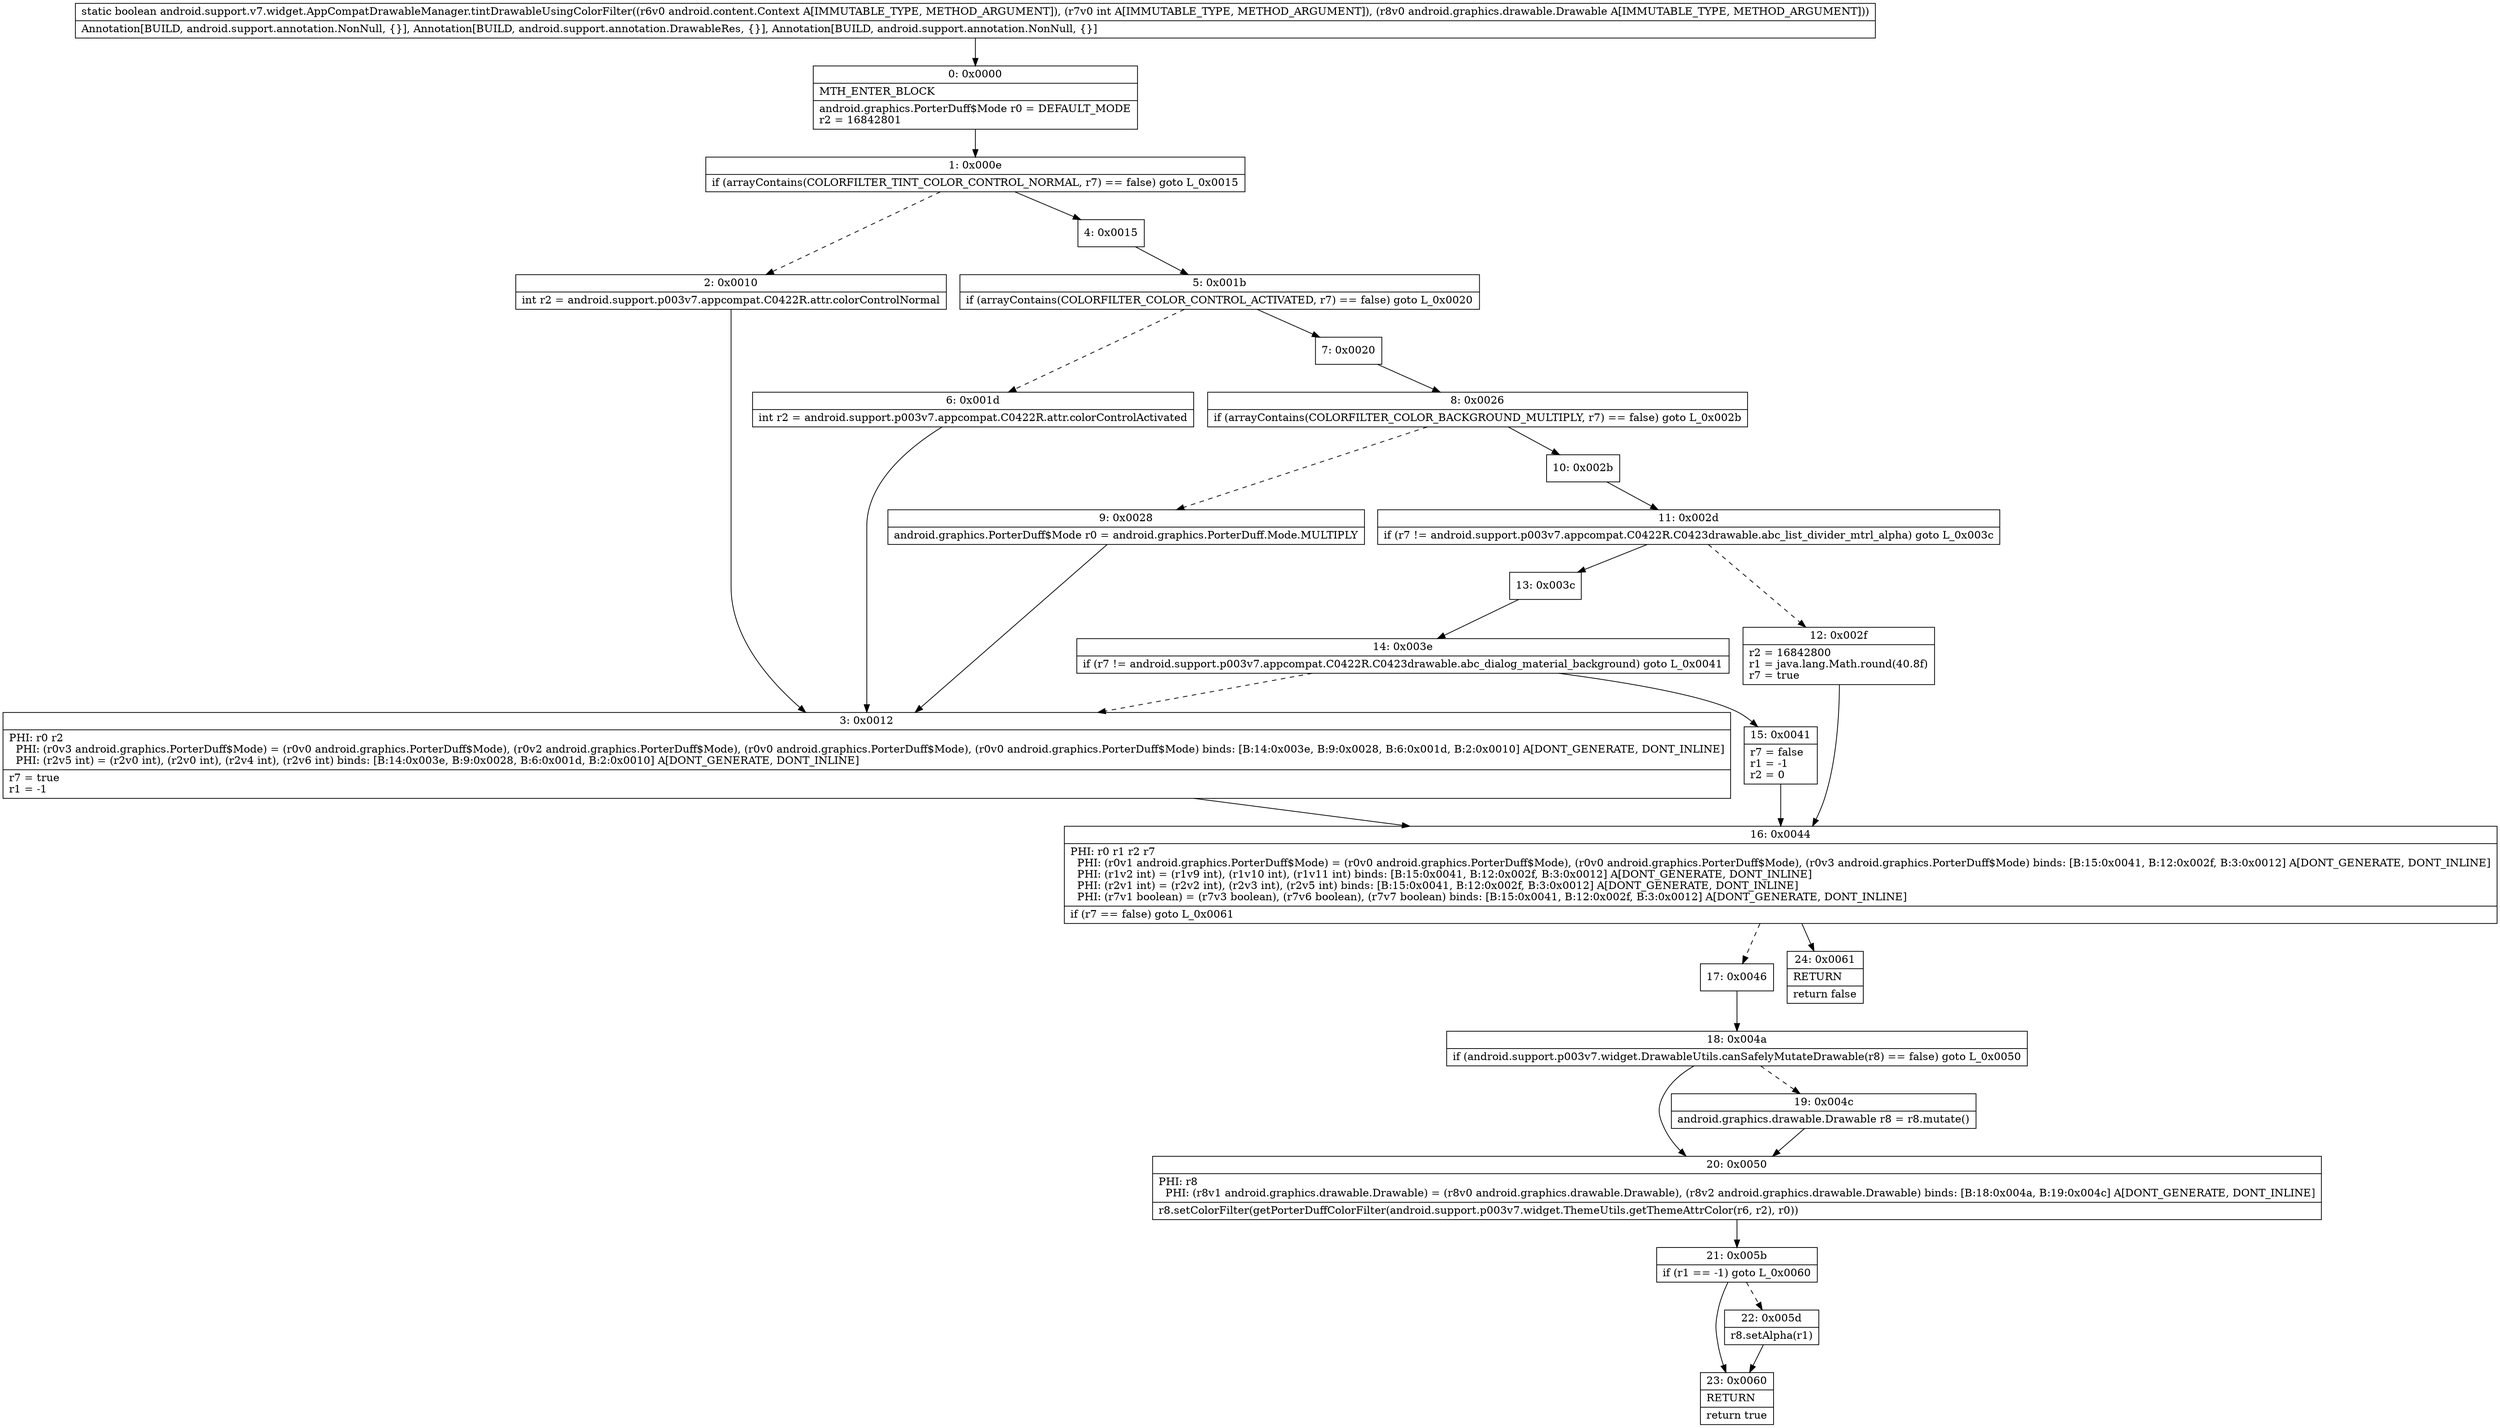 digraph "CFG forandroid.support.v7.widget.AppCompatDrawableManager.tintDrawableUsingColorFilter(Landroid\/content\/Context;ILandroid\/graphics\/drawable\/Drawable;)Z" {
Node_0 [shape=record,label="{0\:\ 0x0000|MTH_ENTER_BLOCK\l|android.graphics.PorterDuff$Mode r0 = DEFAULT_MODE\lr2 = 16842801\l}"];
Node_1 [shape=record,label="{1\:\ 0x000e|if (arrayContains(COLORFILTER_TINT_COLOR_CONTROL_NORMAL, r7) == false) goto L_0x0015\l}"];
Node_2 [shape=record,label="{2\:\ 0x0010|int r2 = android.support.p003v7.appcompat.C0422R.attr.colorControlNormal\l}"];
Node_3 [shape=record,label="{3\:\ 0x0012|PHI: r0 r2 \l  PHI: (r0v3 android.graphics.PorterDuff$Mode) = (r0v0 android.graphics.PorterDuff$Mode), (r0v2 android.graphics.PorterDuff$Mode), (r0v0 android.graphics.PorterDuff$Mode), (r0v0 android.graphics.PorterDuff$Mode) binds: [B:14:0x003e, B:9:0x0028, B:6:0x001d, B:2:0x0010] A[DONT_GENERATE, DONT_INLINE]\l  PHI: (r2v5 int) = (r2v0 int), (r2v0 int), (r2v4 int), (r2v6 int) binds: [B:14:0x003e, B:9:0x0028, B:6:0x001d, B:2:0x0010] A[DONT_GENERATE, DONT_INLINE]\l|r7 = true\lr1 = \-1\l}"];
Node_4 [shape=record,label="{4\:\ 0x0015}"];
Node_5 [shape=record,label="{5\:\ 0x001b|if (arrayContains(COLORFILTER_COLOR_CONTROL_ACTIVATED, r7) == false) goto L_0x0020\l}"];
Node_6 [shape=record,label="{6\:\ 0x001d|int r2 = android.support.p003v7.appcompat.C0422R.attr.colorControlActivated\l}"];
Node_7 [shape=record,label="{7\:\ 0x0020}"];
Node_8 [shape=record,label="{8\:\ 0x0026|if (arrayContains(COLORFILTER_COLOR_BACKGROUND_MULTIPLY, r7) == false) goto L_0x002b\l}"];
Node_9 [shape=record,label="{9\:\ 0x0028|android.graphics.PorterDuff$Mode r0 = android.graphics.PorterDuff.Mode.MULTIPLY\l}"];
Node_10 [shape=record,label="{10\:\ 0x002b}"];
Node_11 [shape=record,label="{11\:\ 0x002d|if (r7 != android.support.p003v7.appcompat.C0422R.C0423drawable.abc_list_divider_mtrl_alpha) goto L_0x003c\l}"];
Node_12 [shape=record,label="{12\:\ 0x002f|r2 = 16842800\lr1 = java.lang.Math.round(40.8f)\lr7 = true\l}"];
Node_13 [shape=record,label="{13\:\ 0x003c}"];
Node_14 [shape=record,label="{14\:\ 0x003e|if (r7 != android.support.p003v7.appcompat.C0422R.C0423drawable.abc_dialog_material_background) goto L_0x0041\l}"];
Node_15 [shape=record,label="{15\:\ 0x0041|r7 = false\lr1 = \-1\lr2 = 0\l}"];
Node_16 [shape=record,label="{16\:\ 0x0044|PHI: r0 r1 r2 r7 \l  PHI: (r0v1 android.graphics.PorterDuff$Mode) = (r0v0 android.graphics.PorterDuff$Mode), (r0v0 android.graphics.PorterDuff$Mode), (r0v3 android.graphics.PorterDuff$Mode) binds: [B:15:0x0041, B:12:0x002f, B:3:0x0012] A[DONT_GENERATE, DONT_INLINE]\l  PHI: (r1v2 int) = (r1v9 int), (r1v10 int), (r1v11 int) binds: [B:15:0x0041, B:12:0x002f, B:3:0x0012] A[DONT_GENERATE, DONT_INLINE]\l  PHI: (r2v1 int) = (r2v2 int), (r2v3 int), (r2v5 int) binds: [B:15:0x0041, B:12:0x002f, B:3:0x0012] A[DONT_GENERATE, DONT_INLINE]\l  PHI: (r7v1 boolean) = (r7v3 boolean), (r7v6 boolean), (r7v7 boolean) binds: [B:15:0x0041, B:12:0x002f, B:3:0x0012] A[DONT_GENERATE, DONT_INLINE]\l|if (r7 == false) goto L_0x0061\l}"];
Node_17 [shape=record,label="{17\:\ 0x0046}"];
Node_18 [shape=record,label="{18\:\ 0x004a|if (android.support.p003v7.widget.DrawableUtils.canSafelyMutateDrawable(r8) == false) goto L_0x0050\l}"];
Node_19 [shape=record,label="{19\:\ 0x004c|android.graphics.drawable.Drawable r8 = r8.mutate()\l}"];
Node_20 [shape=record,label="{20\:\ 0x0050|PHI: r8 \l  PHI: (r8v1 android.graphics.drawable.Drawable) = (r8v0 android.graphics.drawable.Drawable), (r8v2 android.graphics.drawable.Drawable) binds: [B:18:0x004a, B:19:0x004c] A[DONT_GENERATE, DONT_INLINE]\l|r8.setColorFilter(getPorterDuffColorFilter(android.support.p003v7.widget.ThemeUtils.getThemeAttrColor(r6, r2), r0))\l}"];
Node_21 [shape=record,label="{21\:\ 0x005b|if (r1 == \-1) goto L_0x0060\l}"];
Node_22 [shape=record,label="{22\:\ 0x005d|r8.setAlpha(r1)\l}"];
Node_23 [shape=record,label="{23\:\ 0x0060|RETURN\l|return true\l}"];
Node_24 [shape=record,label="{24\:\ 0x0061|RETURN\l|return false\l}"];
MethodNode[shape=record,label="{static boolean android.support.v7.widget.AppCompatDrawableManager.tintDrawableUsingColorFilter((r6v0 android.content.Context A[IMMUTABLE_TYPE, METHOD_ARGUMENT]), (r7v0 int A[IMMUTABLE_TYPE, METHOD_ARGUMENT]), (r8v0 android.graphics.drawable.Drawable A[IMMUTABLE_TYPE, METHOD_ARGUMENT]))  | Annotation[BUILD, android.support.annotation.NonNull, \{\}], Annotation[BUILD, android.support.annotation.DrawableRes, \{\}], Annotation[BUILD, android.support.annotation.NonNull, \{\}]\l}"];
MethodNode -> Node_0;
Node_0 -> Node_1;
Node_1 -> Node_2[style=dashed];
Node_1 -> Node_4;
Node_2 -> Node_3;
Node_3 -> Node_16;
Node_4 -> Node_5;
Node_5 -> Node_6[style=dashed];
Node_5 -> Node_7;
Node_6 -> Node_3;
Node_7 -> Node_8;
Node_8 -> Node_9[style=dashed];
Node_8 -> Node_10;
Node_9 -> Node_3;
Node_10 -> Node_11;
Node_11 -> Node_12[style=dashed];
Node_11 -> Node_13;
Node_12 -> Node_16;
Node_13 -> Node_14;
Node_14 -> Node_15;
Node_14 -> Node_3[style=dashed];
Node_15 -> Node_16;
Node_16 -> Node_17[style=dashed];
Node_16 -> Node_24;
Node_17 -> Node_18;
Node_18 -> Node_19[style=dashed];
Node_18 -> Node_20;
Node_19 -> Node_20;
Node_20 -> Node_21;
Node_21 -> Node_22[style=dashed];
Node_21 -> Node_23;
Node_22 -> Node_23;
}

